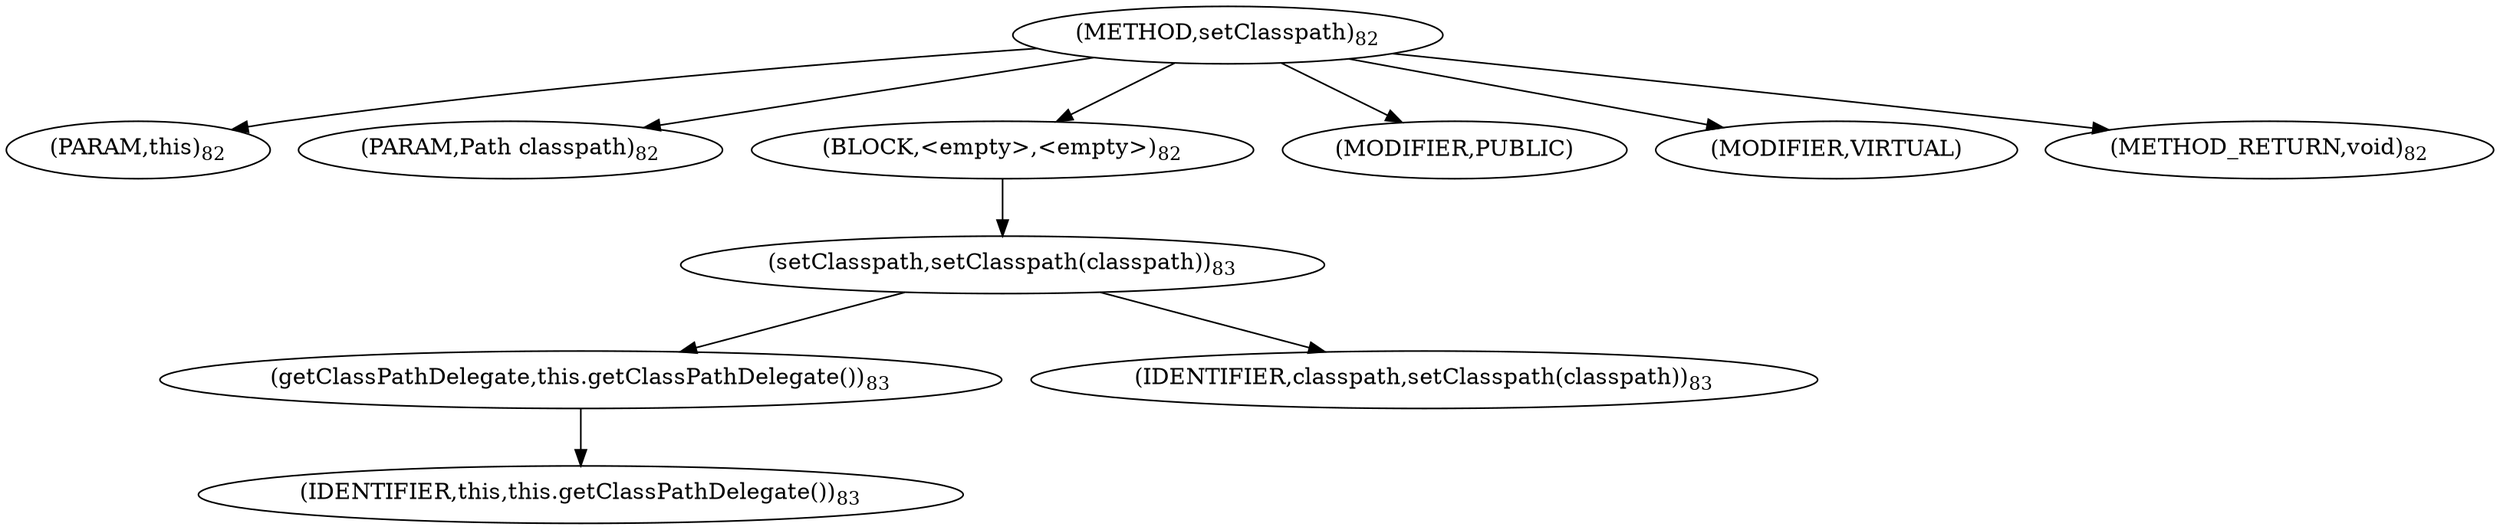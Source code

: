 digraph "setClasspath" {  
"143" [label = <(METHOD,setClasspath)<SUB>82</SUB>> ]
"10" [label = <(PARAM,this)<SUB>82</SUB>> ]
"144" [label = <(PARAM,Path classpath)<SUB>82</SUB>> ]
"145" [label = <(BLOCK,&lt;empty&gt;,&lt;empty&gt;)<SUB>82</SUB>> ]
"146" [label = <(setClasspath,setClasspath(classpath))<SUB>83</SUB>> ]
"147" [label = <(getClassPathDelegate,this.getClassPathDelegate())<SUB>83</SUB>> ]
"9" [label = <(IDENTIFIER,this,this.getClassPathDelegate())<SUB>83</SUB>> ]
"148" [label = <(IDENTIFIER,classpath,setClasspath(classpath))<SUB>83</SUB>> ]
"149" [label = <(MODIFIER,PUBLIC)> ]
"150" [label = <(MODIFIER,VIRTUAL)> ]
"151" [label = <(METHOD_RETURN,void)<SUB>82</SUB>> ]
  "143" -> "10" 
  "143" -> "144" 
  "143" -> "145" 
  "143" -> "149" 
  "143" -> "150" 
  "143" -> "151" 
  "145" -> "146" 
  "146" -> "147" 
  "146" -> "148" 
  "147" -> "9" 
}
